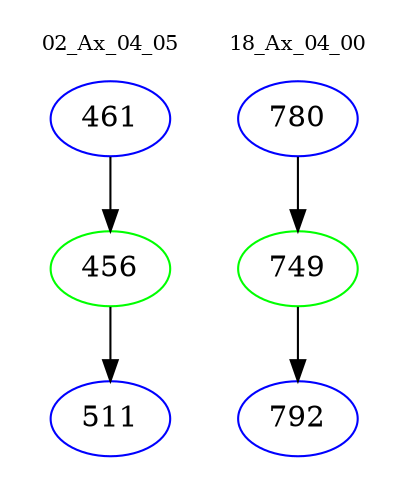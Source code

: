 digraph{
subgraph cluster_0 {
color = white
label = "02_Ax_04_05";
fontsize=10;
T0_461 [label="461", color="blue"]
T0_461 -> T0_456 [color="black"]
T0_456 [label="456", color="green"]
T0_456 -> T0_511 [color="black"]
T0_511 [label="511", color="blue"]
}
subgraph cluster_1 {
color = white
label = "18_Ax_04_00";
fontsize=10;
T1_780 [label="780", color="blue"]
T1_780 -> T1_749 [color="black"]
T1_749 [label="749", color="green"]
T1_749 -> T1_792 [color="black"]
T1_792 [label="792", color="blue"]
}
}
